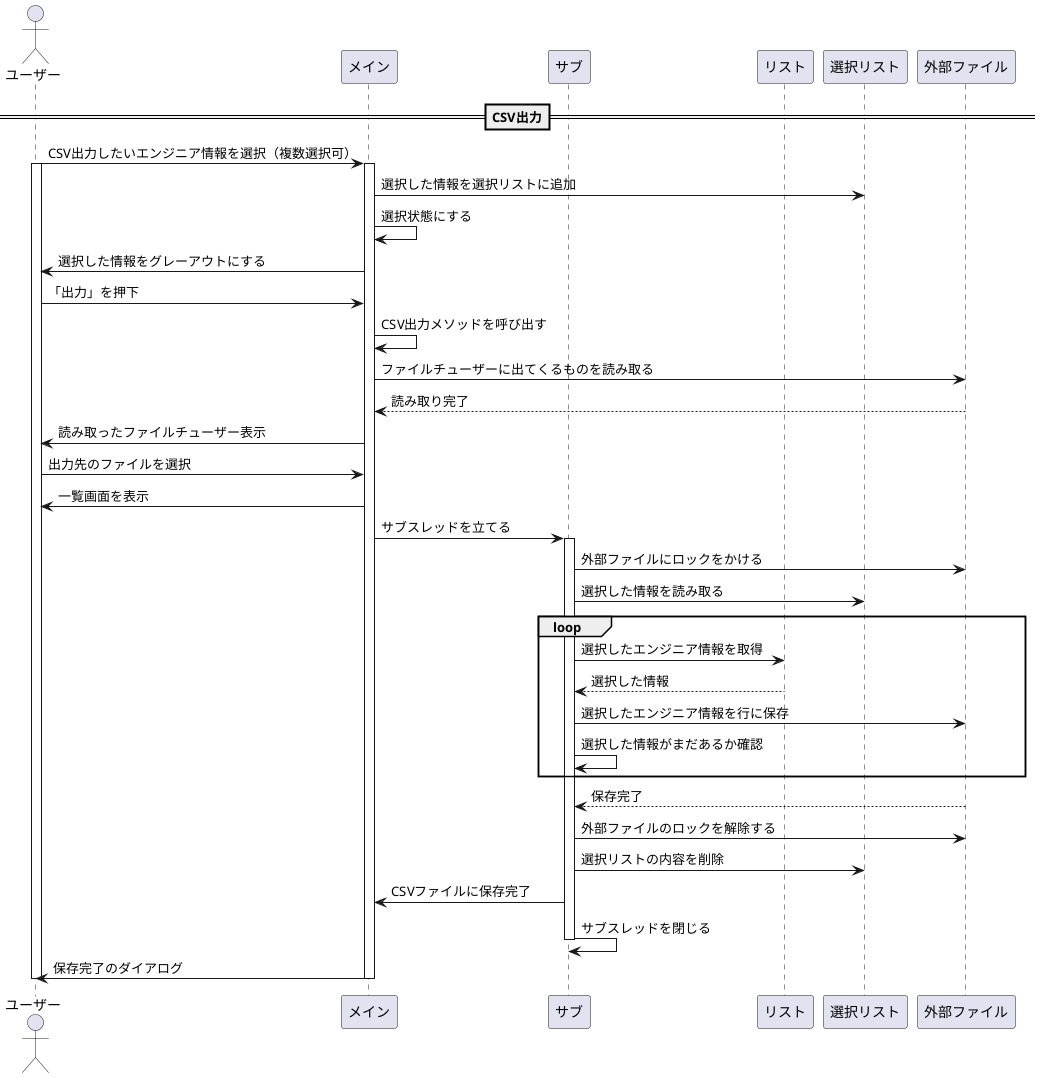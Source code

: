 @startuml

actor ユーザー
participant メイン
participant サブ
participant リスト
participant 選択リスト
participant 外部ファイル

==CSV出力==

ユーザー->メイン : CSV出力したいエンジニア情報を選択（複数選択可）
activate ユーザー
activate メイン
メイン->選択リスト : 選択した情報を選択リストに追加
メイン->メイン : 選択状態にする
メイン->ユーザー : 選択した情報をグレーアウトにする
ユーザー->メイン : 「出力」を押下
メイン->メイン : CSV出力メソッドを呼び出す
メイン->外部ファイル : ファイルチューザーに出てくるものを読み取る
外部ファイル-->メイン : 読み取り完了
メイン->ユーザー : 読み取ったファイルチューザー表示
ユーザー->メイン : 出力先のファイルを選択
メイン->ユーザー : 一覧画面を表示
メイン->サブ : サブスレッドを立てる
activate サブ
サブ->外部ファイル : 外部ファイルにロックをかける
サブ->選択リスト : 選択した情報を読み取る

loop
サブ->リスト : 選択したエンジニア情報を取得
リスト-->サブ : 選択した情報
サブ->外部ファイル : 選択したエンジニア情報を行に保存
サブ->サブ : 選択した情報がまだあるか確認
end

外部ファイル-->サブ : 保存完了
サブ->外部ファイル : 外部ファイルのロックを解除する
サブ->選択リスト : 選択リストの内容を削除
サブ->メイン : CSVファイルに保存完了
サブ->サブ :サブスレッドを閉じる
deactivate サブ
メイン->ユーザー : 保存完了のダイアログ　
deactivate メイン
deactivate ユーザー
@enduml